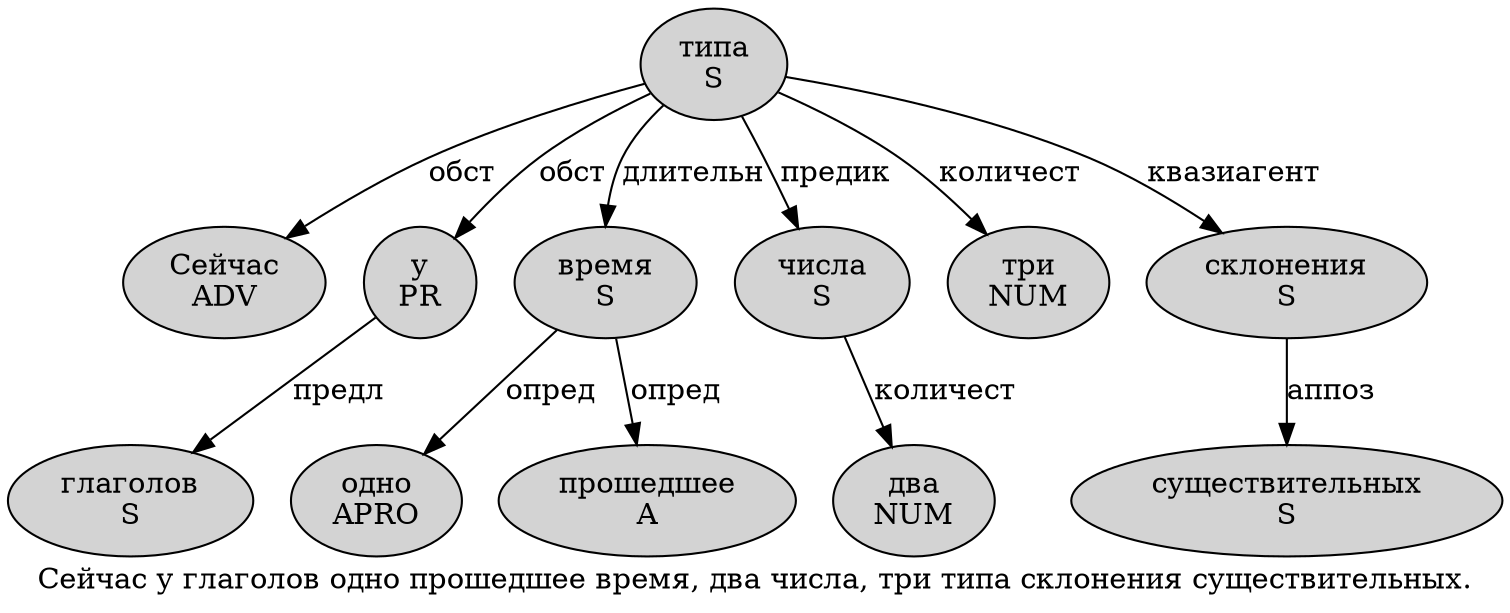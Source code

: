 digraph SENTENCE_254 {
	graph [label="Сейчас у глаголов одно прошедшее время, два числа, три типа склонения существительных."]
	node [style=filled]
		0 [label="Сейчас
ADV" color="" fillcolor=lightgray penwidth=1 shape=ellipse]
		1 [label="у
PR" color="" fillcolor=lightgray penwidth=1 shape=ellipse]
		2 [label="глаголов
S" color="" fillcolor=lightgray penwidth=1 shape=ellipse]
		3 [label="одно
APRO" color="" fillcolor=lightgray penwidth=1 shape=ellipse]
		4 [label="прошедшее
A" color="" fillcolor=lightgray penwidth=1 shape=ellipse]
		5 [label="время
S" color="" fillcolor=lightgray penwidth=1 shape=ellipse]
		7 [label="два
NUM" color="" fillcolor=lightgray penwidth=1 shape=ellipse]
		8 [label="числа
S" color="" fillcolor=lightgray penwidth=1 shape=ellipse]
		10 [label="три
NUM" color="" fillcolor=lightgray penwidth=1 shape=ellipse]
		11 [label="типа
S" color="" fillcolor=lightgray penwidth=1 shape=ellipse]
		12 [label="склонения
S" color="" fillcolor=lightgray penwidth=1 shape=ellipse]
		13 [label="существительных
S" color="" fillcolor=lightgray penwidth=1 shape=ellipse]
			8 -> 7 [label="количест"]
			1 -> 2 [label="предл"]
			11 -> 0 [label="обст"]
			11 -> 1 [label="обст"]
			11 -> 5 [label="длительн"]
			11 -> 8 [label="предик"]
			11 -> 10 [label="количест"]
			11 -> 12 [label="квазиагент"]
			5 -> 3 [label="опред"]
			5 -> 4 [label="опред"]
			12 -> 13 [label="аппоз"]
}